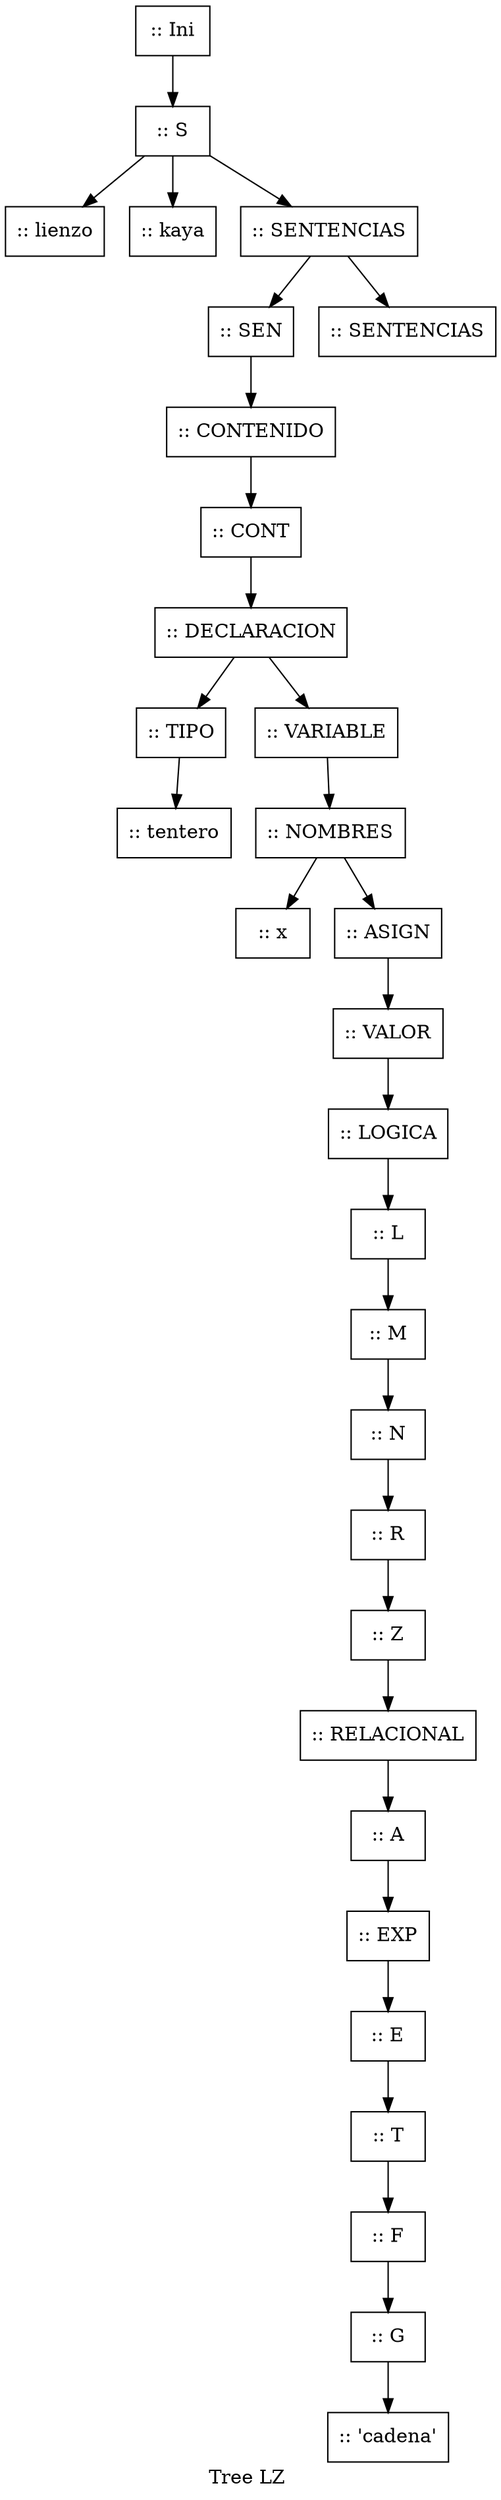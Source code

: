 digraph G { 
 label= "Tree LZ "node [shape=record]; 
 subgraph g {nodo1[label= "
 :: Ini"]; 
nodo1->nodo2;
nodo2[label= "
 :: S"]; 
nodo2->nodo3;
nodo2->nodo4;
nodo2->nodo5;
nodo3[label= "
 :: lienzo"]; 
nodo4[label= "
 :: kaya"]; 
nodo5[label= "
 :: SENTENCIAS"]; 
nodo5->nodo6;
nodo5->nodo7;
nodo6[label= "
 :: SEN"]; 
nodo6->nodo8;
nodo8[label= "
 :: CONTENIDO"]; 
nodo8->nodo9;
nodo9[label= "
 :: CONT"]; 
nodo9->nodo10;
nodo10[label= "
 :: DECLARACION"]; 
nodo10->nodo11;
nodo10->nodo13;
nodo11[label= "
 :: TIPO"]; 
nodo11->nodo12;
nodo12[label= "
 :: tentero"]; 
nodo13[label= "
 :: VARIABLE"]; 
nodo13->nodo14;
nodo14[label= "
 :: NOMBRES"]; 
nodo14->nodo15;
nodo14->nodo16;
nodo15[label= "
 :: x"]; 
nodo16[label= "
 :: ASIGN"]; 
nodo16->nodo17;
nodo17[label= "
 :: VALOR"]; 
nodo17->nodo18;
nodo18[label= "
 :: LOGICA"]; 
nodo18->nodo19;
nodo19[label= "
 :: L"]; 
nodo19->nodo20;
nodo20[label= "
 :: M"]; 
nodo20->nodo21;
nodo21[label= "
 :: N"]; 
nodo21->nodo22;
nodo22[label= "
 :: R"]; 
nodo22->nodo23;
nodo23[label= "
 :: Z"]; 
nodo23->nodo24;
nodo24[label= "
 :: RELACIONAL"]; 
nodo24->nodo25;
nodo25[label= "
 :: A"]; 
nodo25->nodo26;
nodo26[label= "
 :: EXP"]; 
nodo26->nodo27;
nodo27[label= "
 :: E"]; 
nodo27->nodo28;
nodo28[label= "
 :: T"]; 
nodo28->nodo29;
nodo29[label= "
 :: F"]; 
nodo29->nodo30;
nodo30[label= "
 :: G"]; 
nodo30->nodo31;
nodo31[label= "
 :: 'cadena'"]; 
nodo7[label= "
 :: SENTENCIAS"]; 
}
 }